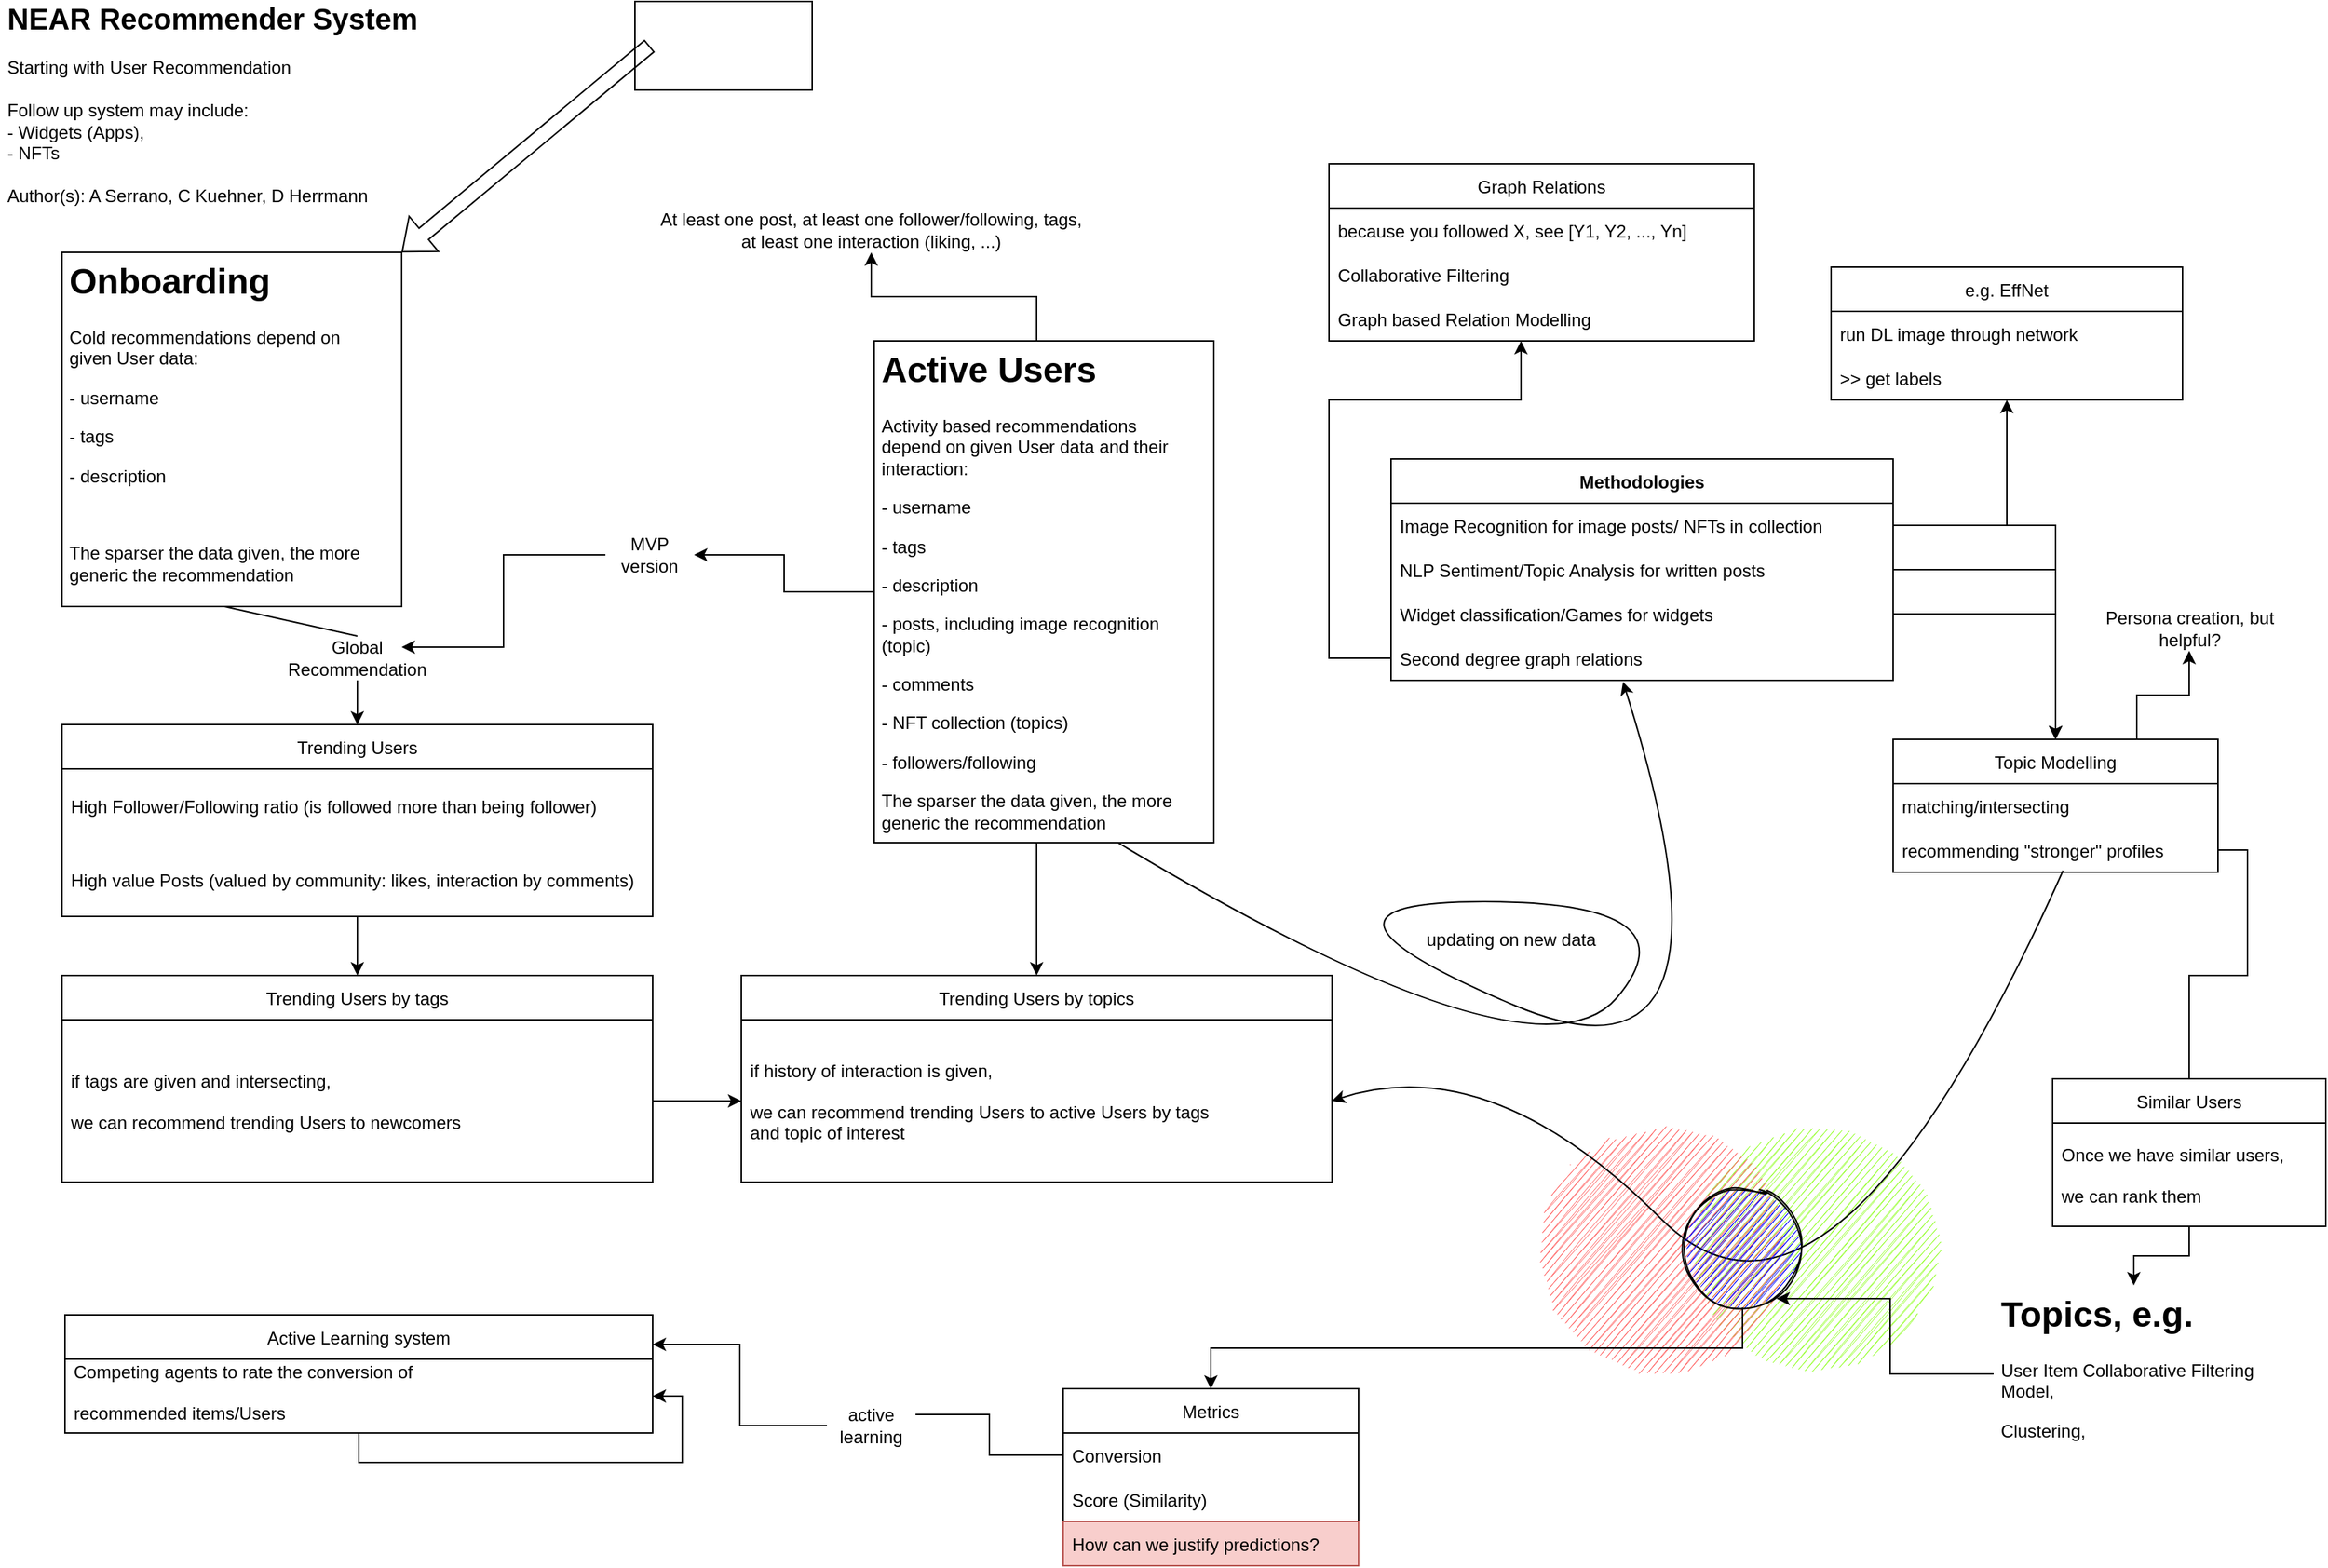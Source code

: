 <mxfile version="18.1.1" type="github" pages="3">
  <diagram id="LrehfFlCL_miOeviWvcQ" name="Daniel">
    <mxGraphModel dx="1426" dy="820" grid="1" gridSize="10" guides="1" tooltips="1" connect="1" arrows="1" fold="1" page="1" pageScale="1" pageWidth="1654" pageHeight="1169" math="0" shadow="0">
      <root>
        <mxCell id="0" />
        <mxCell id="1" parent="0" />
        <mxCell id="8npsYQ0yiA1K3__P_6DT-1" style="edgeStyle=orthogonalEdgeStyle;rounded=0;orthogonalLoop=1;jettySize=auto;html=1;fontSize=12;" edge="1" parent="1" source="8npsYQ0yiA1K3__P_6DT-2" target="8npsYQ0yiA1K3__P_6DT-7">
          <mxGeometry relative="1" as="geometry">
            <mxPoint x="302" y="690" as="targetPoint" />
          </mxGeometry>
        </mxCell>
        <mxCell id="8npsYQ0yiA1K3__P_6DT-2" value="Trending Users" style="swimlane;fontStyle=0;childLayout=stackLayout;horizontal=1;startSize=30;horizontalStack=0;resizeParent=1;resizeParentMax=0;resizeLast=0;collapsible=1;marginBottom=0;fontSize=12;" vertex="1" parent="1">
          <mxGeometry x="102" y="520" width="400" height="130" as="geometry" />
        </mxCell>
        <mxCell id="8npsYQ0yiA1K3__P_6DT-3" value="High Follower/Following ratio (is followed more than being follower)" style="text;strokeColor=none;fillColor=none;align=left;verticalAlign=middle;spacingLeft=4;spacingRight=4;overflow=hidden;points=[[0,0.5],[1,0.5]];portConstraint=eastwest;rotatable=0;fontSize=12;" vertex="1" parent="8npsYQ0yiA1K3__P_6DT-2">
          <mxGeometry y="30" width="400" height="50" as="geometry" />
        </mxCell>
        <mxCell id="8npsYQ0yiA1K3__P_6DT-4" value="High value Posts (valued by community: likes, interaction by comments)" style="text;strokeColor=none;fillColor=none;align=left;verticalAlign=middle;spacingLeft=4;spacingRight=4;overflow=hidden;points=[[0,0.5],[1,0.5]];portConstraint=eastwest;rotatable=0;fontSize=12;" vertex="1" parent="8npsYQ0yiA1K3__P_6DT-2">
          <mxGeometry y="80" width="400" height="50" as="geometry" />
        </mxCell>
        <mxCell id="8npsYQ0yiA1K3__P_6DT-5" value="&lt;div&gt;&lt;b&gt;&lt;font style=&quot;font-size: 20px;&quot;&gt;NEAR Recommender System&lt;br&gt;&lt;/font&gt;&lt;/b&gt;&lt;/div&gt;&lt;div&gt;&lt;br&gt;&lt;/div&gt;&lt;div&gt;Starting with User Recommendation&lt;/div&gt;&lt;div&gt;&lt;br&gt;&lt;/div&gt;&lt;div&gt;Follow up system may include:&lt;/div&gt;&lt;div&gt;- Widgets (Apps),&lt;/div&gt;&lt;div&gt;- NFTs&lt;/div&gt;&lt;div&gt;&lt;br&gt;&lt;/div&gt;&lt;div&gt;Author(s): A Serrano, C Kuehner, D Herrmann&lt;br&gt;&lt;/div&gt;" style="text;html=1;strokeColor=none;fillColor=none;spacing=5;spacingTop=-20;whiteSpace=wrap;overflow=hidden;rounded=0;fontSize=12;" vertex="1" parent="1">
          <mxGeometry x="60" y="40" width="300" height="140" as="geometry" />
        </mxCell>
        <mxCell id="8npsYQ0yiA1K3__P_6DT-6" value="" style="endArrow=classic;html=1;rounded=0;fontSize=12;entryX=0.5;entryY=0;entryDx=0;entryDy=0;exitX=0.5;exitY=1;exitDx=0;exitDy=0;startArrow=none;" edge="1" parent="1" source="8npsYQ0yiA1K3__P_6DT-53" target="8npsYQ0yiA1K3__P_6DT-2">
          <mxGeometry width="50" height="50" relative="1" as="geometry">
            <mxPoint x="402" y="420" as="sourcePoint" />
            <mxPoint x="452" y="370" as="targetPoint" />
          </mxGeometry>
        </mxCell>
        <mxCell id="8npsYQ0yiA1K3__P_6DT-7" value="Trending Users by tags" style="swimlane;fontStyle=0;childLayout=stackLayout;horizontal=1;startSize=30;horizontalStack=0;resizeParent=1;resizeParentMax=0;resizeLast=0;collapsible=1;marginBottom=0;fontSize=12;" vertex="1" parent="1">
          <mxGeometry x="102" y="690" width="400" height="140" as="geometry" />
        </mxCell>
        <mxCell id="8npsYQ0yiA1K3__P_6DT-8" value="if tags are given and intersecting, &#xa;&#xa;we can recommend trending Users to newcomers" style="text;strokeColor=none;fillColor=none;align=left;verticalAlign=middle;spacingLeft=4;spacingRight=4;overflow=hidden;points=[[0,0.5],[1,0.5]];portConstraint=eastwest;rotatable=0;fontSize=12;" vertex="1" parent="8npsYQ0yiA1K3__P_6DT-7">
          <mxGeometry y="30" width="400" height="110" as="geometry" />
        </mxCell>
        <mxCell id="8npsYQ0yiA1K3__P_6DT-9" value="Trending Users by topics" style="swimlane;fontStyle=0;childLayout=stackLayout;horizontal=1;startSize=30;horizontalStack=0;resizeParent=1;resizeParentMax=0;resizeLast=0;collapsible=1;marginBottom=0;fontSize=12;" vertex="1" parent="1">
          <mxGeometry x="562" y="690" width="400" height="140" as="geometry" />
        </mxCell>
        <mxCell id="8npsYQ0yiA1K3__P_6DT-10" value="if history of interaction is given, &#xa;&#xa;we can recommend trending Users to active Users by tags&#xa;and topic of interest" style="text;strokeColor=none;fillColor=none;align=left;verticalAlign=middle;spacingLeft=4;spacingRight=4;overflow=hidden;points=[[0,0.5],[1,0.5]];portConstraint=eastwest;rotatable=0;fontSize=12;" vertex="1" parent="8npsYQ0yiA1K3__P_6DT-9">
          <mxGeometry y="30" width="400" height="110" as="geometry" />
        </mxCell>
        <mxCell id="8npsYQ0yiA1K3__P_6DT-11" style="edgeStyle=orthogonalEdgeStyle;rounded=0;orthogonalLoop=1;jettySize=auto;html=1;fontSize=12;" edge="1" parent="1" source="8npsYQ0yiA1K3__P_6DT-8" target="8npsYQ0yiA1K3__P_6DT-10">
          <mxGeometry relative="1" as="geometry" />
        </mxCell>
        <mxCell id="8npsYQ0yiA1K3__P_6DT-12" style="edgeStyle=orthogonalEdgeStyle;rounded=0;orthogonalLoop=1;jettySize=auto;html=1;fontSize=12;" edge="1" parent="1" source="8npsYQ0yiA1K3__P_6DT-47" target="8npsYQ0yiA1K3__P_6DT-9">
          <mxGeometry relative="1" as="geometry" />
        </mxCell>
        <mxCell id="8npsYQ0yiA1K3__P_6DT-13" value="Metrics" style="swimlane;fontStyle=0;childLayout=stackLayout;horizontal=1;startSize=30;horizontalStack=0;resizeParent=1;resizeParentMax=0;resizeLast=0;collapsible=1;marginBottom=0;fontSize=12;" vertex="1" parent="1">
          <mxGeometry x="780" y="970" width="200" height="120" as="geometry" />
        </mxCell>
        <mxCell id="8npsYQ0yiA1K3__P_6DT-14" value="Conversion" style="text;strokeColor=none;fillColor=none;align=left;verticalAlign=middle;spacingLeft=4;spacingRight=4;overflow=hidden;points=[[0,0.5],[1,0.5]];portConstraint=eastwest;rotatable=0;fontSize=12;" vertex="1" parent="8npsYQ0yiA1K3__P_6DT-13">
          <mxGeometry y="30" width="200" height="30" as="geometry" />
        </mxCell>
        <mxCell id="8npsYQ0yiA1K3__P_6DT-15" value="Score (Similarity)" style="text;strokeColor=none;fillColor=none;align=left;verticalAlign=middle;spacingLeft=4;spacingRight=4;overflow=hidden;points=[[0,0.5],[1,0.5]];portConstraint=eastwest;rotatable=0;fontSize=12;" vertex="1" parent="8npsYQ0yiA1K3__P_6DT-13">
          <mxGeometry y="60" width="200" height="30" as="geometry" />
        </mxCell>
        <mxCell id="8npsYQ0yiA1K3__P_6DT-16" value="How can we justify predictions?" style="text;strokeColor=#b85450;fillColor=#f8cecc;align=left;verticalAlign=middle;spacingLeft=4;spacingRight=4;overflow=hidden;points=[[0,0.5],[1,0.5]];portConstraint=eastwest;rotatable=0;fontSize=12;" vertex="1" parent="8npsYQ0yiA1K3__P_6DT-13">
          <mxGeometry y="90" width="200" height="30" as="geometry" />
        </mxCell>
        <mxCell id="8npsYQ0yiA1K3__P_6DT-17" value="Active Learning system" style="swimlane;fontStyle=0;childLayout=stackLayout;horizontal=1;startSize=30;horizontalStack=0;resizeParent=1;resizeParentMax=0;resizeLast=0;collapsible=1;marginBottom=0;fontSize=12;shadow=0;sketch=0;swimlaneLine=1;glass=0;" vertex="1" parent="1">
          <mxGeometry x="104" y="920" width="398" height="80" as="geometry" />
        </mxCell>
        <mxCell id="8npsYQ0yiA1K3__P_6DT-18" value="Competing agents to rate the conversion of &#xa;&#xa;recommended items/Users&#xa;" style="text;strokeColor=none;fillColor=none;align=left;verticalAlign=middle;spacingLeft=4;spacingRight=4;overflow=hidden;points=[[0,0.5],[1,0.5]];portConstraint=eastwest;rotatable=0;fontSize=12;" vertex="1" parent="8npsYQ0yiA1K3__P_6DT-17">
          <mxGeometry y="30" width="398" height="50" as="geometry" />
        </mxCell>
        <mxCell id="8npsYQ0yiA1K3__P_6DT-19" style="edgeStyle=orthogonalEdgeStyle;rounded=0;orthogonalLoop=1;jettySize=auto;html=1;fontSize=12;" edge="1" parent="8npsYQ0yiA1K3__P_6DT-17" source="8npsYQ0yiA1K3__P_6DT-17" target="8npsYQ0yiA1K3__P_6DT-18">
          <mxGeometry relative="1" as="geometry" />
        </mxCell>
        <mxCell id="8npsYQ0yiA1K3__P_6DT-20" value="Methodologies" style="swimlane;fontStyle=1;childLayout=stackLayout;horizontal=1;startSize=30;horizontalStack=0;resizeParent=1;resizeParentMax=0;resizeLast=0;collapsible=1;marginBottom=0;fontSize=12;" vertex="1" parent="1">
          <mxGeometry x="1002" y="340" width="340" height="150" as="geometry" />
        </mxCell>
        <mxCell id="8npsYQ0yiA1K3__P_6DT-21" value="Image Recognition for image posts/ NFTs in collection" style="text;strokeColor=none;fillColor=none;align=left;verticalAlign=middle;spacingLeft=4;spacingRight=4;overflow=hidden;points=[[0,0.5],[1,0.5]];portConstraint=eastwest;rotatable=0;fontSize=12;" vertex="1" parent="8npsYQ0yiA1K3__P_6DT-20">
          <mxGeometry y="30" width="340" height="30" as="geometry" />
        </mxCell>
        <mxCell id="8npsYQ0yiA1K3__P_6DT-22" value="NLP Sentiment/Topic Analysis for written posts" style="text;strokeColor=none;fillColor=none;align=left;verticalAlign=middle;spacingLeft=4;spacingRight=4;overflow=hidden;points=[[0,0.5],[1,0.5]];portConstraint=eastwest;rotatable=0;fontSize=12;" vertex="1" parent="8npsYQ0yiA1K3__P_6DT-20">
          <mxGeometry y="60" width="340" height="30" as="geometry" />
        </mxCell>
        <mxCell id="8npsYQ0yiA1K3__P_6DT-23" value="Widget classification/Games for widgets" style="text;strokeColor=none;fillColor=none;align=left;verticalAlign=middle;spacingLeft=4;spacingRight=4;overflow=hidden;points=[[0,0.5],[1,0.5]];portConstraint=eastwest;rotatable=0;fontSize=12;" vertex="1" parent="8npsYQ0yiA1K3__P_6DT-20">
          <mxGeometry y="90" width="340" height="30" as="geometry" />
        </mxCell>
        <mxCell id="8npsYQ0yiA1K3__P_6DT-24" value="Second degree graph relations" style="text;strokeColor=none;fillColor=none;align=left;verticalAlign=middle;spacingLeft=4;spacingRight=4;overflow=hidden;points=[[0,0.5],[1,0.5]];portConstraint=eastwest;rotatable=0;fontSize=12;" vertex="1" parent="8npsYQ0yiA1K3__P_6DT-20">
          <mxGeometry y="120" width="340" height="30" as="geometry" />
        </mxCell>
        <mxCell id="8npsYQ0yiA1K3__P_6DT-25" style="edgeStyle=orthogonalEdgeStyle;rounded=0;orthogonalLoop=1;jettySize=auto;html=1;exitX=0.75;exitY=0;exitDx=0;exitDy=0;fontSize=12;" edge="1" parent="1" source="8npsYQ0yiA1K3__P_6DT-26" target="8npsYQ0yiA1K3__P_6DT-69">
          <mxGeometry relative="1" as="geometry">
            <mxPoint x="1600" y="470" as="targetPoint" />
          </mxGeometry>
        </mxCell>
        <mxCell id="8npsYQ0yiA1K3__P_6DT-26" value="Topic Modelling" style="swimlane;fontStyle=0;childLayout=stackLayout;horizontal=1;startSize=30;horizontalStack=0;resizeParent=1;resizeParentMax=0;resizeLast=0;collapsible=1;marginBottom=0;fontSize=12;" vertex="1" parent="1">
          <mxGeometry x="1342" y="530" width="220" height="90" as="geometry" />
        </mxCell>
        <mxCell id="8npsYQ0yiA1K3__P_6DT-27" value="matching/intersecting" style="text;strokeColor=none;fillColor=none;align=left;verticalAlign=middle;spacingLeft=4;spacingRight=4;overflow=hidden;points=[[0,0.5],[1,0.5]];portConstraint=eastwest;rotatable=0;fontSize=12;" vertex="1" parent="8npsYQ0yiA1K3__P_6DT-26">
          <mxGeometry y="30" width="220" height="30" as="geometry" />
        </mxCell>
        <mxCell id="8npsYQ0yiA1K3__P_6DT-28" value="recommending &quot;stronger&quot; profiles" style="text;strokeColor=none;fillColor=none;align=left;verticalAlign=middle;spacingLeft=4;spacingRight=4;overflow=hidden;points=[[0,0.5],[1,0.5]];portConstraint=eastwest;rotatable=0;fontSize=12;" vertex="1" parent="8npsYQ0yiA1K3__P_6DT-26">
          <mxGeometry y="60" width="220" height="30" as="geometry" />
        </mxCell>
        <mxCell id="8npsYQ0yiA1K3__P_6DT-29" style="edgeStyle=orthogonalEdgeStyle;rounded=0;orthogonalLoop=1;jettySize=auto;html=1;fontSize=12;" edge="1" parent="1" source="8npsYQ0yiA1K3__P_6DT-21" target="8npsYQ0yiA1K3__P_6DT-26">
          <mxGeometry relative="1" as="geometry" />
        </mxCell>
        <mxCell id="8npsYQ0yiA1K3__P_6DT-30" style="edgeStyle=orthogonalEdgeStyle;rounded=0;orthogonalLoop=1;jettySize=auto;html=1;entryX=0.5;entryY=0;entryDx=0;entryDy=0;fontSize=12;" edge="1" parent="1" source="8npsYQ0yiA1K3__P_6DT-22" target="8npsYQ0yiA1K3__P_6DT-26">
          <mxGeometry relative="1" as="geometry" />
        </mxCell>
        <mxCell id="8npsYQ0yiA1K3__P_6DT-31" style="edgeStyle=orthogonalEdgeStyle;rounded=0;orthogonalLoop=1;jettySize=auto;html=1;entryX=0.5;entryY=0;entryDx=0;entryDy=0;fontSize=12;" edge="1" parent="1" source="8npsYQ0yiA1K3__P_6DT-23" target="8npsYQ0yiA1K3__P_6DT-26">
          <mxGeometry relative="1" as="geometry" />
        </mxCell>
        <mxCell id="8npsYQ0yiA1K3__P_6DT-32" value="" style="ellipse;whiteSpace=wrap;html=1;aspect=fixed;fontSize=12;fillColor=#99FF33;strokeColor=none;sketch=1;" vertex="1" parent="1">
          <mxGeometry x="1204.617" y="790" width="170" height="170" as="geometry" />
        </mxCell>
        <mxCell id="8npsYQ0yiA1K3__P_6DT-33" value="" style="ellipse;whiteSpace=wrap;html=1;aspect=fixed;fontSize=12;fillColor=#FF6666;strokeColor=none;sketch=1;" vertex="1" parent="1">
          <mxGeometry x="1100" y="790" width="170" height="170" as="geometry" />
        </mxCell>
        <mxCell id="8npsYQ0yiA1K3__P_6DT-34" value="updating on new data" style="text;strokeColor=none;fillColor=none;align=left;verticalAlign=middle;spacingLeft=4;spacingRight=4;overflow=hidden;points=[[0,0.5],[1,0.5]];portConstraint=eastwest;rotatable=0;fontSize=12;" vertex="1" parent="1">
          <mxGeometry x="1020" y="650" width="220" height="30" as="geometry" />
        </mxCell>
        <mxCell id="8npsYQ0yiA1K3__P_6DT-35" value="" style="curved=1;endArrow=classic;html=1;rounded=0;fontSize=12;exitX=0.75;exitY=1;exitDx=0;exitDy=0;entryX=0.462;entryY=1.033;entryDx=0;entryDy=0;entryPerimeter=0;" edge="1" parent="1" source="8npsYQ0yiA1K3__P_6DT-47" target="8npsYQ0yiA1K3__P_6DT-24">
          <mxGeometry width="50" height="50" relative="1" as="geometry">
            <mxPoint x="1070" y="790" as="sourcePoint" />
            <mxPoint x="1165.88" y="522.01" as="targetPoint" />
            <Array as="points">
              <mxPoint x="1100" y="770" />
              <mxPoint x="1210" y="640" />
              <mxPoint x="920" y="640" />
              <mxPoint x="1250" y="780" />
            </Array>
          </mxGeometry>
        </mxCell>
        <mxCell id="8npsYQ0yiA1K3__P_6DT-36" value="" style="curved=1;endArrow=classic;html=1;rounded=0;fontSize=12;exitX=0.523;exitY=0.967;exitDx=0;exitDy=0;exitPerimeter=0;entryX=1;entryY=0.5;entryDx=0;entryDy=0;" edge="1" parent="1" source="8npsYQ0yiA1K3__P_6DT-28" target="8npsYQ0yiA1K3__P_6DT-10">
          <mxGeometry width="50" height="50" relative="1" as="geometry">
            <mxPoint x="1070" y="790" as="sourcePoint" />
            <mxPoint x="1120" y="740" as="targetPoint" />
            <Array as="points">
              <mxPoint x="1300" y="970" />
              <mxPoint x="1070" y="740" />
            </Array>
          </mxGeometry>
        </mxCell>
        <mxCell id="8npsYQ0yiA1K3__P_6DT-37" style="edgeStyle=orthogonalEdgeStyle;rounded=0;orthogonalLoop=1;jettySize=auto;html=1;exitX=0.5;exitY=1;exitDx=0;exitDy=0;fontSize=12;" edge="1" parent="1" source="8npsYQ0yiA1K3__P_6DT-38" target="8npsYQ0yiA1K3__P_6DT-13">
          <mxGeometry relative="1" as="geometry" />
        </mxCell>
        <mxCell id="8npsYQ0yiA1K3__P_6DT-38" value="" style="ellipse;whiteSpace=wrap;html=1;aspect=fixed;sketch=1;fontSize=12;fillColor=#0000FF;" vertex="1" parent="1">
          <mxGeometry x="1200" y="835" width="80" height="80" as="geometry" />
        </mxCell>
        <mxCell id="8npsYQ0yiA1K3__P_6DT-39" style="edgeStyle=orthogonalEdgeStyle;rounded=0;orthogonalLoop=1;jettySize=auto;html=1;exitX=0;exitY=0.5;exitDx=0;exitDy=0;entryX=1;entryY=0.25;entryDx=0;entryDy=0;fontSize=12;startArrow=none;" edge="1" parent="1" source="8npsYQ0yiA1K3__P_6DT-51" target="8npsYQ0yiA1K3__P_6DT-17">
          <mxGeometry relative="1" as="geometry" />
        </mxCell>
        <mxCell id="8npsYQ0yiA1K3__P_6DT-40" style="edgeStyle=orthogonalEdgeStyle;rounded=0;orthogonalLoop=1;jettySize=auto;html=1;fontSize=12;" edge="1" parent="1" source="8npsYQ0yiA1K3__P_6DT-24" target="8npsYQ0yiA1K3__P_6DT-41">
          <mxGeometry relative="1" as="geometry">
            <mxPoint x="980" y="150" as="targetPoint" />
            <Array as="points">
              <mxPoint x="960" y="475" />
              <mxPoint x="960" y="300" />
              <mxPoint x="1090" y="300" />
            </Array>
          </mxGeometry>
        </mxCell>
        <mxCell id="8npsYQ0yiA1K3__P_6DT-41" value="Graph Relations" style="swimlane;fontStyle=0;childLayout=stackLayout;horizontal=1;startSize=30;horizontalStack=0;resizeParent=1;resizeParentMax=0;resizeLast=0;collapsible=1;marginBottom=0;shadow=0;glass=0;sketch=0;fontSize=12;fillColor=none;" vertex="1" parent="1">
          <mxGeometry x="960" y="140" width="288" height="120" as="geometry" />
        </mxCell>
        <mxCell id="8npsYQ0yiA1K3__P_6DT-42" value="because you followed X, see [Y1, Y2, ..., Yn]" style="text;strokeColor=none;fillColor=none;align=left;verticalAlign=middle;spacingLeft=4;spacingRight=4;overflow=hidden;points=[[0,0.5],[1,0.5]];portConstraint=eastwest;rotatable=0;shadow=0;glass=0;sketch=0;fontSize=12;" vertex="1" parent="8npsYQ0yiA1K3__P_6DT-41">
          <mxGeometry y="30" width="288" height="30" as="geometry" />
        </mxCell>
        <mxCell id="8npsYQ0yiA1K3__P_6DT-43" value="Collaborative Filtering" style="text;strokeColor=none;fillColor=none;align=left;verticalAlign=middle;spacingLeft=4;spacingRight=4;overflow=hidden;points=[[0,0.5],[1,0.5]];portConstraint=eastwest;rotatable=0;shadow=0;glass=0;sketch=0;fontSize=12;" vertex="1" parent="8npsYQ0yiA1K3__P_6DT-41">
          <mxGeometry y="60" width="288" height="30" as="geometry" />
        </mxCell>
        <mxCell id="8npsYQ0yiA1K3__P_6DT-44" value="Graph based Relation Modelling" style="text;strokeColor=none;fillColor=none;align=left;verticalAlign=middle;spacingLeft=4;spacingRight=4;overflow=hidden;points=[[0,0.5],[1,0.5]];portConstraint=eastwest;rotatable=0;shadow=0;glass=0;sketch=0;fontSize=12;" vertex="1" parent="8npsYQ0yiA1K3__P_6DT-41">
          <mxGeometry y="90" width="288" height="30" as="geometry" />
        </mxCell>
        <mxCell id="8npsYQ0yiA1K3__P_6DT-45" value="" style="group" vertex="1" connectable="0" parent="1">
          <mxGeometry x="652" y="260" width="230" height="340" as="geometry" />
        </mxCell>
        <mxCell id="8npsYQ0yiA1K3__P_6DT-46" value="" style="rounded=0;whiteSpace=wrap;html=1;fontSize=12;" vertex="1" parent="8npsYQ0yiA1K3__P_6DT-45">
          <mxGeometry width="230" height="340" as="geometry" />
        </mxCell>
        <mxCell id="8npsYQ0yiA1K3__P_6DT-47" value="&lt;h1&gt;Active Users&lt;br&gt;&lt;/h1&gt;&lt;p&gt;Activity based recommendations depend on given User data and their interaction:&lt;/p&gt;&lt;p&gt;- username &lt;br&gt;&lt;/p&gt;&lt;p&gt;- tags&lt;/p&gt;&lt;p&gt;- description&lt;/p&gt;&lt;p&gt;- posts, including image recognition (topic)&lt;br&gt;&lt;/p&gt;&lt;p&gt;- comments&lt;/p&gt;&lt;p&gt;- NFT collection (topics)&lt;/p&gt;&lt;p&gt;- followers/following&lt;br&gt;&lt;/p&gt;The sparser the data given, the more generic the recommendation" style="text;html=1;strokeColor=none;fillColor=none;spacing=5;spacingTop=-20;whiteSpace=wrap;overflow=hidden;rounded=0;fontSize=12;" vertex="1" parent="8npsYQ0yiA1K3__P_6DT-45">
          <mxGeometry width="220" height="340" as="geometry" />
        </mxCell>
        <mxCell id="8npsYQ0yiA1K3__P_6DT-48" value="" style="group" vertex="1" connectable="0" parent="1">
          <mxGeometry x="102" y="200" width="230" height="240" as="geometry" />
        </mxCell>
        <mxCell id="8npsYQ0yiA1K3__P_6DT-49" value="" style="rounded=0;whiteSpace=wrap;html=1;fontSize=12;" vertex="1" parent="8npsYQ0yiA1K3__P_6DT-48">
          <mxGeometry width="230" height="240" as="geometry" />
        </mxCell>
        <mxCell id="8npsYQ0yiA1K3__P_6DT-50" value="&lt;h1&gt;Onboarding&lt;/h1&gt;&lt;p&gt;Cold recommendations depend on given User data:&lt;/p&gt;&lt;p&gt;- username &lt;br&gt;&lt;/p&gt;&lt;p&gt;- tags&lt;/p&gt;&lt;p&gt;- description&lt;/p&gt;&lt;p&gt;&lt;br&gt;&lt;/p&gt;The sparser the data given, the more generic the recommendation" style="text;html=1;strokeColor=none;fillColor=none;spacing=5;spacingTop=-20;whiteSpace=wrap;overflow=hidden;rounded=0;fontSize=12;" vertex="1" parent="8npsYQ0yiA1K3__P_6DT-48">
          <mxGeometry width="220" height="240" as="geometry" />
        </mxCell>
        <mxCell id="8npsYQ0yiA1K3__P_6DT-51" value="active learning" style="text;html=1;strokeColor=none;fillColor=none;align=center;verticalAlign=middle;whiteSpace=wrap;rounded=0;shadow=0;glass=0;sketch=0;fontSize=12;" vertex="1" parent="1">
          <mxGeometry x="620" y="980" width="60" height="30" as="geometry" />
        </mxCell>
        <mxCell id="8npsYQ0yiA1K3__P_6DT-52" value="" style="edgeStyle=orthogonalEdgeStyle;rounded=0;orthogonalLoop=1;jettySize=auto;html=1;exitX=0;exitY=0.5;exitDx=0;exitDy=0;entryX=1;entryY=0.25;entryDx=0;entryDy=0;fontSize=12;endArrow=none;" edge="1" parent="1" source="8npsYQ0yiA1K3__P_6DT-14" target="8npsYQ0yiA1K3__P_6DT-51">
          <mxGeometry relative="1" as="geometry">
            <mxPoint x="780" y="1015" as="sourcePoint" />
            <mxPoint x="502" y="940" as="targetPoint" />
          </mxGeometry>
        </mxCell>
        <mxCell id="8npsYQ0yiA1K3__P_6DT-53" value="Global Recommendation" style="text;html=1;strokeColor=none;fillColor=none;align=center;verticalAlign=middle;whiteSpace=wrap;rounded=0;shadow=0;glass=0;sketch=0;fontSize=12;" vertex="1" parent="1">
          <mxGeometry x="272" y="460" width="60" height="30" as="geometry" />
        </mxCell>
        <mxCell id="8npsYQ0yiA1K3__P_6DT-54" value="" style="endArrow=none;html=1;rounded=0;fontSize=12;entryX=0.5;entryY=0;entryDx=0;entryDy=0;exitX=0.5;exitY=1;exitDx=0;exitDy=0;" edge="1" parent="1" source="8npsYQ0yiA1K3__P_6DT-50" target="8npsYQ0yiA1K3__P_6DT-53">
          <mxGeometry width="50" height="50" relative="1" as="geometry">
            <mxPoint x="212" y="440" as="sourcePoint" />
            <mxPoint x="302" y="520" as="targetPoint" />
          </mxGeometry>
        </mxCell>
        <mxCell id="8npsYQ0yiA1K3__P_6DT-55" style="edgeStyle=orthogonalEdgeStyle;rounded=0;orthogonalLoop=1;jettySize=auto;html=1;fontSize=12;" edge="1" parent="1" source="8npsYQ0yiA1K3__P_6DT-21" target="8npsYQ0yiA1K3__P_6DT-56">
          <mxGeometry relative="1" as="geometry">
            <mxPoint x="1390" y="290" as="targetPoint" />
          </mxGeometry>
        </mxCell>
        <mxCell id="8npsYQ0yiA1K3__P_6DT-56" value="e.g. EffNet" style="swimlane;fontStyle=0;childLayout=stackLayout;horizontal=1;startSize=30;horizontalStack=0;resizeParent=1;resizeParentMax=0;resizeLast=0;collapsible=1;marginBottom=0;shadow=0;glass=0;sketch=0;fontSize=12;fillColor=none;" vertex="1" parent="1">
          <mxGeometry x="1300" y="210" width="238" height="90" as="geometry" />
        </mxCell>
        <mxCell id="8npsYQ0yiA1K3__P_6DT-57" value="run DL image through network" style="text;strokeColor=none;fillColor=none;align=left;verticalAlign=middle;spacingLeft=4;spacingRight=4;overflow=hidden;points=[[0,0.5],[1,0.5]];portConstraint=eastwest;rotatable=0;shadow=0;glass=0;sketch=0;fontSize=12;" vertex="1" parent="8npsYQ0yiA1K3__P_6DT-56">
          <mxGeometry y="30" width="238" height="30" as="geometry" />
        </mxCell>
        <mxCell id="8npsYQ0yiA1K3__P_6DT-58" value="&gt;&gt; get labels" style="text;strokeColor=none;fillColor=none;align=left;verticalAlign=middle;spacingLeft=4;spacingRight=4;overflow=hidden;points=[[0,0.5],[1,0.5]];portConstraint=eastwest;rotatable=0;shadow=0;glass=0;sketch=0;fontSize=12;" vertex="1" parent="8npsYQ0yiA1K3__P_6DT-56">
          <mxGeometry y="60" width="238" height="30" as="geometry" />
        </mxCell>
        <mxCell id="8npsYQ0yiA1K3__P_6DT-59" style="edgeStyle=orthogonalEdgeStyle;rounded=0;orthogonalLoop=1;jettySize=auto;html=1;fontSize=12;entryX=0.959;entryY=0.7;entryDx=0;entryDy=0;entryPerimeter=0;" edge="1" parent="1" source="8npsYQ0yiA1K3__P_6DT-60" target="8npsYQ0yiA1K3__P_6DT-33">
          <mxGeometry relative="1" as="geometry">
            <mxPoint x="1330" y="980" as="targetPoint" />
          </mxGeometry>
        </mxCell>
        <mxCell id="8npsYQ0yiA1K3__P_6DT-60" value="&lt;h1&gt;Topics, e.g.&lt;br&gt;&lt;/h1&gt;&lt;p&gt;User Item Collaborative Filtering Model, &lt;br&gt;&lt;/p&gt;&lt;p&gt;Clustering,&lt;br&gt;&lt;/p&gt;" style="text;html=1;strokeColor=none;fillColor=none;spacing=5;spacingTop=-20;whiteSpace=wrap;overflow=hidden;rounded=0;shadow=0;glass=0;sketch=0;fontSize=12;" vertex="1" parent="1">
          <mxGeometry x="1410" y="900" width="190" height="120" as="geometry" />
        </mxCell>
        <mxCell id="8npsYQ0yiA1K3__P_6DT-61" style="edgeStyle=orthogonalEdgeStyle;rounded=0;orthogonalLoop=1;jettySize=auto;html=1;entryX=0.5;entryY=0;entryDx=0;entryDy=0;fontSize=12;" edge="1" parent="1" source="8npsYQ0yiA1K3__P_6DT-62" target="8npsYQ0yiA1K3__P_6DT-60">
          <mxGeometry relative="1" as="geometry" />
        </mxCell>
        <mxCell id="8npsYQ0yiA1K3__P_6DT-62" value="Similar Users" style="swimlane;fontStyle=0;childLayout=stackLayout;horizontal=1;startSize=30;horizontalStack=0;resizeParent=1;resizeParentMax=0;resizeLast=0;collapsible=1;marginBottom=0;shadow=0;glass=0;sketch=0;fontSize=12;fillColor=none;" vertex="1" parent="1">
          <mxGeometry x="1450" y="760" width="185" height="100" as="geometry" />
        </mxCell>
        <mxCell id="8npsYQ0yiA1K3__P_6DT-63" value="Once we have similar users, &#xa;&#xa;we can rank them" style="text;strokeColor=none;fillColor=none;align=left;verticalAlign=middle;spacingLeft=4;spacingRight=4;overflow=hidden;points=[[0,0.5],[1,0.5]];portConstraint=eastwest;rotatable=0;shadow=0;glass=0;sketch=0;fontSize=12;" vertex="1" parent="8npsYQ0yiA1K3__P_6DT-62">
          <mxGeometry y="30" width="185" height="70" as="geometry" />
        </mxCell>
        <mxCell id="8npsYQ0yiA1K3__P_6DT-64" value="" style="edgeStyle=orthogonalEdgeStyle;rounded=0;orthogonalLoop=1;jettySize=auto;html=1;fontSize=12;endArrow=none;" edge="1" parent="1" source="8npsYQ0yiA1K3__P_6DT-28" target="8npsYQ0yiA1K3__P_6DT-62">
          <mxGeometry relative="1" as="geometry">
            <mxPoint x="1562" y="655" as="sourcePoint" />
            <mxPoint x="1505" y="900" as="targetPoint" />
          </mxGeometry>
        </mxCell>
        <mxCell id="8npsYQ0yiA1K3__P_6DT-65" style="edgeStyle=orthogonalEdgeStyle;rounded=0;orthogonalLoop=1;jettySize=auto;html=1;entryX=1;entryY=0.25;entryDx=0;entryDy=0;fontSize=12;startArrow=none;" edge="1" parent="1" source="8npsYQ0yiA1K3__P_6DT-66" target="8npsYQ0yiA1K3__P_6DT-53">
          <mxGeometry relative="1" as="geometry" />
        </mxCell>
        <mxCell id="8npsYQ0yiA1K3__P_6DT-66" value="MVP version" style="text;html=1;strokeColor=none;fillColor=none;align=center;verticalAlign=middle;whiteSpace=wrap;rounded=0;shadow=0;glass=0;sketch=0;fontSize=12;" vertex="1" parent="1">
          <mxGeometry x="470" y="390" width="60" height="30" as="geometry" />
        </mxCell>
        <mxCell id="8npsYQ0yiA1K3__P_6DT-67" style="edgeStyle=orthogonalEdgeStyle;rounded=0;orthogonalLoop=1;jettySize=auto;html=1;fontSize=12;entryX=0.5;entryY=1;entryDx=0;entryDy=0;" edge="1" parent="1" source="8npsYQ0yiA1K3__P_6DT-47" target="8npsYQ0yiA1K3__P_6DT-68">
          <mxGeometry relative="1" as="geometry">
            <mxPoint x="762" y="170" as="targetPoint" />
          </mxGeometry>
        </mxCell>
        <mxCell id="8npsYQ0yiA1K3__P_6DT-68" value="&lt;div&gt;At least one post, at least one follower/following, tags,&lt;/div&gt;&lt;div&gt;at least one interaction (liking, ...)&lt;br&gt;&lt;/div&gt;" style="text;html=1;strokeColor=none;fillColor=none;align=center;verticalAlign=middle;whiteSpace=wrap;rounded=0;shadow=0;glass=0;sketch=0;fontSize=12;" vertex="1" parent="1">
          <mxGeometry x="499" y="170" width="302" height="30" as="geometry" />
        </mxCell>
        <mxCell id="8npsYQ0yiA1K3__P_6DT-69" value="Persona creation, but helpful?" style="text;html=1;strokeColor=none;fillColor=none;align=center;verticalAlign=middle;whiteSpace=wrap;rounded=0;shadow=0;glass=0;sketch=0;fontSize=12;" vertex="1" parent="1">
          <mxGeometry x="1483.5" y="440" width="118" height="30" as="geometry" />
        </mxCell>
        <mxCell id="8npsYQ0yiA1K3__P_6DT-70" style="edgeStyle=orthogonalEdgeStyle;rounded=0;orthogonalLoop=1;jettySize=auto;html=1;entryX=1;entryY=0.5;entryDx=0;entryDy=0;fontSize=12;" edge="1" parent="1" source="8npsYQ0yiA1K3__P_6DT-47" target="8npsYQ0yiA1K3__P_6DT-66">
          <mxGeometry relative="1" as="geometry" />
        </mxCell>
        <mxCell id="8npsYQ0yiA1K3__P_6DT-71" value="" style="shape=flexArrow;endArrow=classic;html=1;rounded=0;fontSize=12;entryX=1;entryY=0;entryDx=0;entryDy=0;" edge="1" parent="1" target="8npsYQ0yiA1K3__P_6DT-49">
          <mxGeometry width="50" height="50" relative="1" as="geometry">
            <mxPoint x="500" y="60" as="sourcePoint" />
            <mxPoint x="420" y="85" as="targetPoint" />
          </mxGeometry>
        </mxCell>
        <mxCell id="8npsYQ0yiA1K3__P_6DT-72" value="" style="rounded=0;whiteSpace=wrap;html=1;shadow=0;glass=0;sketch=0;fontSize=12;fillColor=none;" vertex="1" parent="1">
          <mxGeometry x="490" y="30" width="120" height="60" as="geometry" />
        </mxCell>
      </root>
    </mxGraphModel>
  </diagram>
  <diagram id="xtryJYVb3gYmYlLkNnNS" name="Christian">
    <mxGraphModel dx="1426" dy="820" grid="1" gridSize="10" guides="1" tooltips="1" connect="1" arrows="1" fold="1" page="1" pageScale="1" pageWidth="1654" pageHeight="1169" math="0" shadow="0">
      <root>
        <mxCell id="0" />
        <mxCell id="1" parent="0" />
        <mxCell id="sV0Od9kfYjNFo3drwbuv-1" style="edgeStyle=orthogonalEdgeStyle;rounded=0;orthogonalLoop=1;jettySize=auto;html=1;fontSize=12;" edge="1" parent="1" source="sV0Od9kfYjNFo3drwbuv-2" target="sV0Od9kfYjNFo3drwbuv-7">
          <mxGeometry relative="1" as="geometry">
            <mxPoint x="302" y="690" as="targetPoint" />
          </mxGeometry>
        </mxCell>
        <mxCell id="sV0Od9kfYjNFo3drwbuv-2" value="Trending Users" style="swimlane;fontStyle=0;childLayout=stackLayout;horizontal=1;startSize=30;horizontalStack=0;resizeParent=1;resizeParentMax=0;resizeLast=0;collapsible=1;marginBottom=0;fontSize=12;" vertex="1" parent="1">
          <mxGeometry x="102" y="520" width="400" height="130" as="geometry" />
        </mxCell>
        <mxCell id="sV0Od9kfYjNFo3drwbuv-3" value="High Follower/Following ratio (is followed more than being follower)" style="text;strokeColor=none;fillColor=none;align=left;verticalAlign=middle;spacingLeft=4;spacingRight=4;overflow=hidden;points=[[0,0.5],[1,0.5]];portConstraint=eastwest;rotatable=0;fontSize=12;" vertex="1" parent="sV0Od9kfYjNFo3drwbuv-2">
          <mxGeometry y="30" width="400" height="50" as="geometry" />
        </mxCell>
        <mxCell id="sV0Od9kfYjNFo3drwbuv-4" value="High value Posts (valued by community: likes, interaction by comments)" style="text;strokeColor=none;fillColor=none;align=left;verticalAlign=middle;spacingLeft=4;spacingRight=4;overflow=hidden;points=[[0,0.5],[1,0.5]];portConstraint=eastwest;rotatable=0;fontSize=12;" vertex="1" parent="sV0Od9kfYjNFo3drwbuv-2">
          <mxGeometry y="80" width="400" height="50" as="geometry" />
        </mxCell>
        <mxCell id="sV0Od9kfYjNFo3drwbuv-5" value="&lt;div&gt;&lt;b&gt;&lt;font style=&quot;font-size: 20px;&quot;&gt;NEAR Recommender System&lt;br&gt;&lt;/font&gt;&lt;/b&gt;&lt;/div&gt;&lt;div&gt;&lt;br&gt;&lt;/div&gt;&lt;div&gt;Starting with User Recommendation&lt;/div&gt;&lt;div&gt;&lt;br&gt;&lt;/div&gt;&lt;div&gt;Follow up system may include:&lt;/div&gt;&lt;div&gt;- Widgets (Apps),&lt;/div&gt;&lt;div&gt;- NFTs&lt;/div&gt;&lt;div&gt;&lt;br&gt;&lt;/div&gt;&lt;div&gt;Author(s): A Serrano, C Kuehner, D Herrmann&lt;br&gt;&lt;/div&gt;" style="text;html=1;strokeColor=none;fillColor=none;spacing=5;spacingTop=-20;whiteSpace=wrap;overflow=hidden;rounded=0;fontSize=12;" vertex="1" parent="1">
          <mxGeometry x="60" y="40" width="300" height="140" as="geometry" />
        </mxCell>
        <mxCell id="sV0Od9kfYjNFo3drwbuv-6" value="" style="endArrow=classic;html=1;rounded=0;fontSize=12;entryX=0.5;entryY=0;entryDx=0;entryDy=0;exitX=0.5;exitY=1;exitDx=0;exitDy=0;startArrow=none;" edge="1" parent="1" source="sV0Od9kfYjNFo3drwbuv-52" target="sV0Od9kfYjNFo3drwbuv-2">
          <mxGeometry width="50" height="50" relative="1" as="geometry">
            <mxPoint x="402" y="420" as="sourcePoint" />
            <mxPoint x="452" y="370" as="targetPoint" />
          </mxGeometry>
        </mxCell>
        <mxCell id="sV0Od9kfYjNFo3drwbuv-7" value="Trending Users by tags" style="swimlane;fontStyle=0;childLayout=stackLayout;horizontal=1;startSize=30;horizontalStack=0;resizeParent=1;resizeParentMax=0;resizeLast=0;collapsible=1;marginBottom=0;fontSize=12;" vertex="1" parent="1">
          <mxGeometry x="102" y="690" width="400" height="140" as="geometry" />
        </mxCell>
        <mxCell id="sV0Od9kfYjNFo3drwbuv-8" value="if tags are given and intersecting, &#xa;&#xa;we can recommend trending Users to newcomers" style="text;strokeColor=none;fillColor=none;align=left;verticalAlign=middle;spacingLeft=4;spacingRight=4;overflow=hidden;points=[[0,0.5],[1,0.5]];portConstraint=eastwest;rotatable=0;fontSize=12;" vertex="1" parent="sV0Od9kfYjNFo3drwbuv-7">
          <mxGeometry y="30" width="400" height="110" as="geometry" />
        </mxCell>
        <mxCell id="sV0Od9kfYjNFo3drwbuv-9" value="Trending Users by topics" style="swimlane;fontStyle=0;childLayout=stackLayout;horizontal=1;startSize=30;horizontalStack=0;resizeParent=1;resizeParentMax=0;resizeLast=0;collapsible=1;marginBottom=0;fontSize=12;" vertex="1" parent="1">
          <mxGeometry x="562" y="690" width="400" height="140" as="geometry" />
        </mxCell>
        <mxCell id="sV0Od9kfYjNFo3drwbuv-10" value="if history of interaction is given, &#xa;&#xa;we can recommend trending Users to active Users by tags&#xa;and topic of interest" style="text;strokeColor=none;fillColor=none;align=left;verticalAlign=middle;spacingLeft=4;spacingRight=4;overflow=hidden;points=[[0,0.5],[1,0.5]];portConstraint=eastwest;rotatable=0;fontSize=12;" vertex="1" parent="sV0Od9kfYjNFo3drwbuv-9">
          <mxGeometry y="30" width="400" height="110" as="geometry" />
        </mxCell>
        <mxCell id="sV0Od9kfYjNFo3drwbuv-11" style="edgeStyle=orthogonalEdgeStyle;rounded=0;orthogonalLoop=1;jettySize=auto;html=1;fontSize=12;" edge="1" parent="1" source="sV0Od9kfYjNFo3drwbuv-8" target="sV0Od9kfYjNFo3drwbuv-10">
          <mxGeometry relative="1" as="geometry" />
        </mxCell>
        <mxCell id="sV0Od9kfYjNFo3drwbuv-12" style="edgeStyle=orthogonalEdgeStyle;rounded=0;orthogonalLoop=1;jettySize=auto;html=1;fontSize=12;" edge="1" parent="1" source="sV0Od9kfYjNFo3drwbuv-46" target="sV0Od9kfYjNFo3drwbuv-9">
          <mxGeometry relative="1" as="geometry" />
        </mxCell>
        <mxCell id="sV0Od9kfYjNFo3drwbuv-13" value="Metrics" style="swimlane;fontStyle=0;childLayout=stackLayout;horizontal=1;startSize=30;horizontalStack=0;resizeParent=1;resizeParentMax=0;resizeLast=0;collapsible=1;marginBottom=0;fontSize=12;" vertex="1" parent="1">
          <mxGeometry x="780" y="970" width="200" height="120" as="geometry" />
        </mxCell>
        <mxCell id="sV0Od9kfYjNFo3drwbuv-14" value="Conversion" style="text;strokeColor=none;fillColor=none;align=left;verticalAlign=middle;spacingLeft=4;spacingRight=4;overflow=hidden;points=[[0,0.5],[1,0.5]];portConstraint=eastwest;rotatable=0;fontSize=12;" vertex="1" parent="sV0Od9kfYjNFo3drwbuv-13">
          <mxGeometry y="30" width="200" height="30" as="geometry" />
        </mxCell>
        <mxCell id="sV0Od9kfYjNFo3drwbuv-15" value="Score (Similarity)" style="text;strokeColor=none;fillColor=none;align=left;verticalAlign=middle;spacingLeft=4;spacingRight=4;overflow=hidden;points=[[0,0.5],[1,0.5]];portConstraint=eastwest;rotatable=0;fontSize=12;" vertex="1" parent="sV0Od9kfYjNFo3drwbuv-13">
          <mxGeometry y="60" width="200" height="30" as="geometry" />
        </mxCell>
        <mxCell id="AIE2rXqpqe3Mz_Df86MA-3" value="How can we justify predictions?" style="text;strokeColor=#b85450;fillColor=#f8cecc;align=left;verticalAlign=middle;spacingLeft=4;spacingRight=4;overflow=hidden;points=[[0,0.5],[1,0.5]];portConstraint=eastwest;rotatable=0;fontSize=12;" vertex="1" parent="sV0Od9kfYjNFo3drwbuv-13">
          <mxGeometry y="90" width="200" height="30" as="geometry" />
        </mxCell>
        <mxCell id="sV0Od9kfYjNFo3drwbuv-16" value="Active Learning system" style="swimlane;fontStyle=0;childLayout=stackLayout;horizontal=1;startSize=30;horizontalStack=0;resizeParent=1;resizeParentMax=0;resizeLast=0;collapsible=1;marginBottom=0;fontSize=12;shadow=0;sketch=0;swimlaneLine=1;glass=0;" vertex="1" parent="1">
          <mxGeometry x="104" y="920" width="398" height="80" as="geometry" />
        </mxCell>
        <mxCell id="sV0Od9kfYjNFo3drwbuv-17" value="Competing agents to rate the conversion of &#xa;&#xa;recommended items/Users&#xa;" style="text;strokeColor=none;fillColor=none;align=left;verticalAlign=middle;spacingLeft=4;spacingRight=4;overflow=hidden;points=[[0,0.5],[1,0.5]];portConstraint=eastwest;rotatable=0;fontSize=12;" vertex="1" parent="sV0Od9kfYjNFo3drwbuv-16">
          <mxGeometry y="30" width="398" height="50" as="geometry" />
        </mxCell>
        <mxCell id="sV0Od9kfYjNFo3drwbuv-18" style="edgeStyle=orthogonalEdgeStyle;rounded=0;orthogonalLoop=1;jettySize=auto;html=1;fontSize=12;" edge="1" parent="sV0Od9kfYjNFo3drwbuv-16" source="sV0Od9kfYjNFo3drwbuv-16" target="sV0Od9kfYjNFo3drwbuv-17">
          <mxGeometry relative="1" as="geometry" />
        </mxCell>
        <mxCell id="sV0Od9kfYjNFo3drwbuv-19" value="Methodologies" style="swimlane;fontStyle=1;childLayout=stackLayout;horizontal=1;startSize=30;horizontalStack=0;resizeParent=1;resizeParentMax=0;resizeLast=0;collapsible=1;marginBottom=0;fontSize=12;" vertex="1" parent="1">
          <mxGeometry x="1002" y="340" width="340" height="150" as="geometry" />
        </mxCell>
        <mxCell id="sV0Od9kfYjNFo3drwbuv-20" value="Image Recognition for image posts/ NFTs in collection" style="text;strokeColor=none;fillColor=none;align=left;verticalAlign=middle;spacingLeft=4;spacingRight=4;overflow=hidden;points=[[0,0.5],[1,0.5]];portConstraint=eastwest;rotatable=0;fontSize=12;" vertex="1" parent="sV0Od9kfYjNFo3drwbuv-19">
          <mxGeometry y="30" width="340" height="30" as="geometry" />
        </mxCell>
        <mxCell id="sV0Od9kfYjNFo3drwbuv-21" value="NLP Sentiment/Topic Analysis for written posts" style="text;strokeColor=none;fillColor=none;align=left;verticalAlign=middle;spacingLeft=4;spacingRight=4;overflow=hidden;points=[[0,0.5],[1,0.5]];portConstraint=eastwest;rotatable=0;fontSize=12;" vertex="1" parent="sV0Od9kfYjNFo3drwbuv-19">
          <mxGeometry y="60" width="340" height="30" as="geometry" />
        </mxCell>
        <mxCell id="sV0Od9kfYjNFo3drwbuv-22" value="Widget classification/Games for widgets" style="text;strokeColor=none;fillColor=none;align=left;verticalAlign=middle;spacingLeft=4;spacingRight=4;overflow=hidden;points=[[0,0.5],[1,0.5]];portConstraint=eastwest;rotatable=0;fontSize=12;" vertex="1" parent="sV0Od9kfYjNFo3drwbuv-19">
          <mxGeometry y="90" width="340" height="30" as="geometry" />
        </mxCell>
        <mxCell id="sV0Od9kfYjNFo3drwbuv-23" value="Second degree graph relations" style="text;strokeColor=none;fillColor=none;align=left;verticalAlign=middle;spacingLeft=4;spacingRight=4;overflow=hidden;points=[[0,0.5],[1,0.5]];portConstraint=eastwest;rotatable=0;fontSize=12;" vertex="1" parent="sV0Od9kfYjNFo3drwbuv-19">
          <mxGeometry y="120" width="340" height="30" as="geometry" />
        </mxCell>
        <mxCell id="sV0Od9kfYjNFo3drwbuv-24" style="edgeStyle=orthogonalEdgeStyle;rounded=0;orthogonalLoop=1;jettySize=auto;html=1;exitX=0.75;exitY=0;exitDx=0;exitDy=0;fontSize=12;" edge="1" parent="1" source="sV0Od9kfYjNFo3drwbuv-25" target="sV0Od9kfYjNFo3drwbuv-68">
          <mxGeometry relative="1" as="geometry">
            <mxPoint x="1600" y="470" as="targetPoint" />
          </mxGeometry>
        </mxCell>
        <mxCell id="sV0Od9kfYjNFo3drwbuv-25" value="Topic Modelling" style="swimlane;fontStyle=0;childLayout=stackLayout;horizontal=1;startSize=30;horizontalStack=0;resizeParent=1;resizeParentMax=0;resizeLast=0;collapsible=1;marginBottom=0;fontSize=12;" vertex="1" parent="1">
          <mxGeometry x="1342" y="530" width="220" height="90" as="geometry" />
        </mxCell>
        <mxCell id="sV0Od9kfYjNFo3drwbuv-26" value="matching/intersecting" style="text;strokeColor=none;fillColor=none;align=left;verticalAlign=middle;spacingLeft=4;spacingRight=4;overflow=hidden;points=[[0,0.5],[1,0.5]];portConstraint=eastwest;rotatable=0;fontSize=12;" vertex="1" parent="sV0Od9kfYjNFo3drwbuv-25">
          <mxGeometry y="30" width="220" height="30" as="geometry" />
        </mxCell>
        <mxCell id="sV0Od9kfYjNFo3drwbuv-27" value="recommending &quot;stronger&quot; profiles" style="text;strokeColor=none;fillColor=none;align=left;verticalAlign=middle;spacingLeft=4;spacingRight=4;overflow=hidden;points=[[0,0.5],[1,0.5]];portConstraint=eastwest;rotatable=0;fontSize=12;" vertex="1" parent="sV0Od9kfYjNFo3drwbuv-25">
          <mxGeometry y="60" width="220" height="30" as="geometry" />
        </mxCell>
        <mxCell id="sV0Od9kfYjNFo3drwbuv-28" style="edgeStyle=orthogonalEdgeStyle;rounded=0;orthogonalLoop=1;jettySize=auto;html=1;fontSize=12;" edge="1" parent="1" source="sV0Od9kfYjNFo3drwbuv-20" target="sV0Od9kfYjNFo3drwbuv-25">
          <mxGeometry relative="1" as="geometry" />
        </mxCell>
        <mxCell id="sV0Od9kfYjNFo3drwbuv-29" style="edgeStyle=orthogonalEdgeStyle;rounded=0;orthogonalLoop=1;jettySize=auto;html=1;entryX=0.5;entryY=0;entryDx=0;entryDy=0;fontSize=12;" edge="1" parent="1" source="sV0Od9kfYjNFo3drwbuv-21" target="sV0Od9kfYjNFo3drwbuv-25">
          <mxGeometry relative="1" as="geometry" />
        </mxCell>
        <mxCell id="sV0Od9kfYjNFo3drwbuv-30" style="edgeStyle=orthogonalEdgeStyle;rounded=0;orthogonalLoop=1;jettySize=auto;html=1;entryX=0.5;entryY=0;entryDx=0;entryDy=0;fontSize=12;" edge="1" parent="1" source="sV0Od9kfYjNFo3drwbuv-22" target="sV0Od9kfYjNFo3drwbuv-25">
          <mxGeometry relative="1" as="geometry" />
        </mxCell>
        <mxCell id="sV0Od9kfYjNFo3drwbuv-31" value="" style="ellipse;whiteSpace=wrap;html=1;aspect=fixed;fontSize=12;fillColor=#99FF33;strokeColor=none;sketch=1;" vertex="1" parent="1">
          <mxGeometry x="1204.617" y="790" width="170" height="170" as="geometry" />
        </mxCell>
        <mxCell id="sV0Od9kfYjNFo3drwbuv-32" value="" style="ellipse;whiteSpace=wrap;html=1;aspect=fixed;fontSize=12;fillColor=#FF6666;strokeColor=none;sketch=1;" vertex="1" parent="1">
          <mxGeometry x="1100" y="790" width="170" height="170" as="geometry" />
        </mxCell>
        <mxCell id="sV0Od9kfYjNFo3drwbuv-33" value="updating on new data" style="text;strokeColor=none;fillColor=none;align=left;verticalAlign=middle;spacingLeft=4;spacingRight=4;overflow=hidden;points=[[0,0.5],[1,0.5]];portConstraint=eastwest;rotatable=0;fontSize=12;" vertex="1" parent="1">
          <mxGeometry x="1020" y="650" width="220" height="30" as="geometry" />
        </mxCell>
        <mxCell id="sV0Od9kfYjNFo3drwbuv-34" value="" style="curved=1;endArrow=classic;html=1;rounded=0;fontSize=12;exitX=0.75;exitY=1;exitDx=0;exitDy=0;entryX=0.462;entryY=1.033;entryDx=0;entryDy=0;entryPerimeter=0;" edge="1" parent="1" source="sV0Od9kfYjNFo3drwbuv-46" target="sV0Od9kfYjNFo3drwbuv-23">
          <mxGeometry width="50" height="50" relative="1" as="geometry">
            <mxPoint x="1070" y="790" as="sourcePoint" />
            <mxPoint x="1165.88" y="522.01" as="targetPoint" />
            <Array as="points">
              <mxPoint x="1100" y="770" />
              <mxPoint x="1210" y="640" />
              <mxPoint x="920" y="640" />
              <mxPoint x="1250" y="780" />
            </Array>
          </mxGeometry>
        </mxCell>
        <mxCell id="sV0Od9kfYjNFo3drwbuv-35" value="" style="curved=1;endArrow=classic;html=1;rounded=0;fontSize=12;exitX=0.523;exitY=0.967;exitDx=0;exitDy=0;exitPerimeter=0;entryX=1;entryY=0.5;entryDx=0;entryDy=0;" edge="1" parent="1" source="sV0Od9kfYjNFo3drwbuv-27" target="sV0Od9kfYjNFo3drwbuv-10">
          <mxGeometry width="50" height="50" relative="1" as="geometry">
            <mxPoint x="1070" y="790" as="sourcePoint" />
            <mxPoint x="1120" y="740" as="targetPoint" />
            <Array as="points">
              <mxPoint x="1300" y="970" />
              <mxPoint x="1070" y="740" />
            </Array>
          </mxGeometry>
        </mxCell>
        <mxCell id="sV0Od9kfYjNFo3drwbuv-36" style="edgeStyle=orthogonalEdgeStyle;rounded=0;orthogonalLoop=1;jettySize=auto;html=1;exitX=0.5;exitY=1;exitDx=0;exitDy=0;fontSize=12;" edge="1" parent="1" source="sV0Od9kfYjNFo3drwbuv-37" target="sV0Od9kfYjNFo3drwbuv-13">
          <mxGeometry relative="1" as="geometry" />
        </mxCell>
        <mxCell id="sV0Od9kfYjNFo3drwbuv-37" value="" style="ellipse;whiteSpace=wrap;html=1;aspect=fixed;sketch=1;fontSize=12;fillColor=#0000FF;" vertex="1" parent="1">
          <mxGeometry x="1200" y="835" width="80" height="80" as="geometry" />
        </mxCell>
        <mxCell id="sV0Od9kfYjNFo3drwbuv-38" style="edgeStyle=orthogonalEdgeStyle;rounded=0;orthogonalLoop=1;jettySize=auto;html=1;exitX=0;exitY=0.5;exitDx=0;exitDy=0;entryX=1;entryY=0.25;entryDx=0;entryDy=0;fontSize=12;startArrow=none;" edge="1" parent="1" source="sV0Od9kfYjNFo3drwbuv-50" target="sV0Od9kfYjNFo3drwbuv-16">
          <mxGeometry relative="1" as="geometry" />
        </mxCell>
        <mxCell id="sV0Od9kfYjNFo3drwbuv-39" style="edgeStyle=orthogonalEdgeStyle;rounded=0;orthogonalLoop=1;jettySize=auto;html=1;fontSize=12;" edge="1" parent="1" source="sV0Od9kfYjNFo3drwbuv-23" target="sV0Od9kfYjNFo3drwbuv-40">
          <mxGeometry relative="1" as="geometry">
            <mxPoint x="980" y="150" as="targetPoint" />
            <Array as="points">
              <mxPoint x="960" y="475" />
              <mxPoint x="960" y="300" />
              <mxPoint x="1090" y="300" />
            </Array>
          </mxGeometry>
        </mxCell>
        <mxCell id="sV0Od9kfYjNFo3drwbuv-40" value="Graph Relations" style="swimlane;fontStyle=0;childLayout=stackLayout;horizontal=1;startSize=30;horizontalStack=0;resizeParent=1;resizeParentMax=0;resizeLast=0;collapsible=1;marginBottom=0;shadow=0;glass=0;sketch=0;fontSize=12;fillColor=none;" vertex="1" parent="1">
          <mxGeometry x="960" y="140" width="288" height="120" as="geometry" />
        </mxCell>
        <mxCell id="sV0Od9kfYjNFo3drwbuv-41" value="because you followed X, see [Y1, Y2, ..., Yn]" style="text;strokeColor=none;fillColor=none;align=left;verticalAlign=middle;spacingLeft=4;spacingRight=4;overflow=hidden;points=[[0,0.5],[1,0.5]];portConstraint=eastwest;rotatable=0;shadow=0;glass=0;sketch=0;fontSize=12;" vertex="1" parent="sV0Od9kfYjNFo3drwbuv-40">
          <mxGeometry y="30" width="288" height="30" as="geometry" />
        </mxCell>
        <mxCell id="sV0Od9kfYjNFo3drwbuv-42" value="Collaborative Filtering" style="text;strokeColor=none;fillColor=none;align=left;verticalAlign=middle;spacingLeft=4;spacingRight=4;overflow=hidden;points=[[0,0.5],[1,0.5]];portConstraint=eastwest;rotatable=0;shadow=0;glass=0;sketch=0;fontSize=12;" vertex="1" parent="sV0Od9kfYjNFo3drwbuv-40">
          <mxGeometry y="60" width="288" height="30" as="geometry" />
        </mxCell>
        <mxCell id="sV0Od9kfYjNFo3drwbuv-43" value="Graph based Relation Modelling" style="text;strokeColor=none;fillColor=none;align=left;verticalAlign=middle;spacingLeft=4;spacingRight=4;overflow=hidden;points=[[0,0.5],[1,0.5]];portConstraint=eastwest;rotatable=0;shadow=0;glass=0;sketch=0;fontSize=12;" vertex="1" parent="sV0Od9kfYjNFo3drwbuv-40">
          <mxGeometry y="90" width="288" height="30" as="geometry" />
        </mxCell>
        <mxCell id="sV0Od9kfYjNFo3drwbuv-44" value="" style="group" vertex="1" connectable="0" parent="1">
          <mxGeometry x="652" y="260" width="230" height="340" as="geometry" />
        </mxCell>
        <mxCell id="sV0Od9kfYjNFo3drwbuv-45" value="" style="rounded=0;whiteSpace=wrap;html=1;fontSize=12;" vertex="1" parent="sV0Od9kfYjNFo3drwbuv-44">
          <mxGeometry width="230" height="340" as="geometry" />
        </mxCell>
        <mxCell id="sV0Od9kfYjNFo3drwbuv-46" value="&lt;h1&gt;Active Users&lt;br&gt;&lt;/h1&gt;&lt;p&gt;Activity based recommendations depend on given User data and their interaction:&lt;/p&gt;&lt;p&gt;- username &lt;br&gt;&lt;/p&gt;&lt;p&gt;- tags&lt;/p&gt;&lt;p&gt;- description&lt;/p&gt;&lt;p&gt;- posts, including image recognition (topic)&lt;br&gt;&lt;/p&gt;&lt;p&gt;- comments&lt;/p&gt;&lt;p&gt;- NFT collection (topics)&lt;/p&gt;&lt;p&gt;- followers/following&lt;br&gt;&lt;/p&gt;The sparser the data given, the more generic the recommendation" style="text;html=1;strokeColor=none;fillColor=none;spacing=5;spacingTop=-20;whiteSpace=wrap;overflow=hidden;rounded=0;fontSize=12;" vertex="1" parent="sV0Od9kfYjNFo3drwbuv-44">
          <mxGeometry width="220" height="340" as="geometry" />
        </mxCell>
        <mxCell id="sV0Od9kfYjNFo3drwbuv-47" value="" style="group" vertex="1" connectable="0" parent="1">
          <mxGeometry x="102" y="200" width="230" height="240" as="geometry" />
        </mxCell>
        <mxCell id="sV0Od9kfYjNFo3drwbuv-48" value="" style="rounded=0;whiteSpace=wrap;html=1;fontSize=12;" vertex="1" parent="sV0Od9kfYjNFo3drwbuv-47">
          <mxGeometry width="230" height="240" as="geometry" />
        </mxCell>
        <mxCell id="sV0Od9kfYjNFo3drwbuv-49" value="&lt;h1&gt;Onboarding&lt;/h1&gt;&lt;p&gt;Cold recommendations depend on given User data:&lt;/p&gt;&lt;p&gt;- username &lt;br&gt;&lt;/p&gt;&lt;p&gt;- tags&lt;/p&gt;&lt;p&gt;- description&lt;/p&gt;&lt;p&gt;&lt;br&gt;&lt;/p&gt;The sparser the data given, the more generic the recommendation" style="text;html=1;strokeColor=none;fillColor=none;spacing=5;spacingTop=-20;whiteSpace=wrap;overflow=hidden;rounded=0;fontSize=12;" vertex="1" parent="sV0Od9kfYjNFo3drwbuv-47">
          <mxGeometry width="220" height="240" as="geometry" />
        </mxCell>
        <mxCell id="sV0Od9kfYjNFo3drwbuv-50" value="active learning" style="text;html=1;strokeColor=none;fillColor=none;align=center;verticalAlign=middle;whiteSpace=wrap;rounded=0;shadow=0;glass=0;sketch=0;fontSize=12;" vertex="1" parent="1">
          <mxGeometry x="620" y="980" width="60" height="30" as="geometry" />
        </mxCell>
        <mxCell id="sV0Od9kfYjNFo3drwbuv-51" value="" style="edgeStyle=orthogonalEdgeStyle;rounded=0;orthogonalLoop=1;jettySize=auto;html=1;exitX=0;exitY=0.5;exitDx=0;exitDy=0;entryX=1;entryY=0.25;entryDx=0;entryDy=0;fontSize=12;endArrow=none;" edge="1" parent="1" source="sV0Od9kfYjNFo3drwbuv-14" target="sV0Od9kfYjNFo3drwbuv-50">
          <mxGeometry relative="1" as="geometry">
            <mxPoint x="780" y="1015" as="sourcePoint" />
            <mxPoint x="502" y="940" as="targetPoint" />
          </mxGeometry>
        </mxCell>
        <mxCell id="sV0Od9kfYjNFo3drwbuv-52" value="Global Recommendation" style="text;html=1;strokeColor=none;fillColor=none;align=center;verticalAlign=middle;whiteSpace=wrap;rounded=0;shadow=0;glass=0;sketch=0;fontSize=12;" vertex="1" parent="1">
          <mxGeometry x="272" y="460" width="60" height="30" as="geometry" />
        </mxCell>
        <mxCell id="sV0Od9kfYjNFo3drwbuv-53" value="" style="endArrow=none;html=1;rounded=0;fontSize=12;entryX=0.5;entryY=0;entryDx=0;entryDy=0;exitX=0.5;exitY=1;exitDx=0;exitDy=0;" edge="1" parent="1" source="sV0Od9kfYjNFo3drwbuv-49" target="sV0Od9kfYjNFo3drwbuv-52">
          <mxGeometry width="50" height="50" relative="1" as="geometry">
            <mxPoint x="212" y="440" as="sourcePoint" />
            <mxPoint x="302" y="520" as="targetPoint" />
          </mxGeometry>
        </mxCell>
        <mxCell id="sV0Od9kfYjNFo3drwbuv-54" style="edgeStyle=orthogonalEdgeStyle;rounded=0;orthogonalLoop=1;jettySize=auto;html=1;fontSize=12;" edge="1" parent="1" source="sV0Od9kfYjNFo3drwbuv-20" target="sV0Od9kfYjNFo3drwbuv-55">
          <mxGeometry relative="1" as="geometry">
            <mxPoint x="1390" y="290" as="targetPoint" />
          </mxGeometry>
        </mxCell>
        <mxCell id="sV0Od9kfYjNFo3drwbuv-55" value="e.g. EffNet" style="swimlane;fontStyle=0;childLayout=stackLayout;horizontal=1;startSize=30;horizontalStack=0;resizeParent=1;resizeParentMax=0;resizeLast=0;collapsible=1;marginBottom=0;shadow=0;glass=0;sketch=0;fontSize=12;fillColor=none;" vertex="1" parent="1">
          <mxGeometry x="1300" y="210" width="238" height="90" as="geometry" />
        </mxCell>
        <mxCell id="sV0Od9kfYjNFo3drwbuv-56" value="run DL image through network" style="text;strokeColor=none;fillColor=none;align=left;verticalAlign=middle;spacingLeft=4;spacingRight=4;overflow=hidden;points=[[0,0.5],[1,0.5]];portConstraint=eastwest;rotatable=0;shadow=0;glass=0;sketch=0;fontSize=12;" vertex="1" parent="sV0Od9kfYjNFo3drwbuv-55">
          <mxGeometry y="30" width="238" height="30" as="geometry" />
        </mxCell>
        <mxCell id="sV0Od9kfYjNFo3drwbuv-57" value="&gt;&gt; get labels" style="text;strokeColor=none;fillColor=none;align=left;verticalAlign=middle;spacingLeft=4;spacingRight=4;overflow=hidden;points=[[0,0.5],[1,0.5]];portConstraint=eastwest;rotatable=0;shadow=0;glass=0;sketch=0;fontSize=12;" vertex="1" parent="sV0Od9kfYjNFo3drwbuv-55">
          <mxGeometry y="60" width="238" height="30" as="geometry" />
        </mxCell>
        <mxCell id="sV0Od9kfYjNFo3drwbuv-58" style="edgeStyle=orthogonalEdgeStyle;rounded=0;orthogonalLoop=1;jettySize=auto;html=1;fontSize=12;entryX=0.959;entryY=0.7;entryDx=0;entryDy=0;entryPerimeter=0;" edge="1" parent="1" source="sV0Od9kfYjNFo3drwbuv-59" target="sV0Od9kfYjNFo3drwbuv-32">
          <mxGeometry relative="1" as="geometry">
            <mxPoint x="1330" y="980" as="targetPoint" />
          </mxGeometry>
        </mxCell>
        <mxCell id="sV0Od9kfYjNFo3drwbuv-59" value="&lt;h1&gt;Topics, e.g.&lt;br&gt;&lt;/h1&gt;&lt;p&gt;User Item Collaborative Filtering Model, &lt;br&gt;&lt;/p&gt;&lt;p&gt;Clustering,&lt;br&gt;&lt;/p&gt;" style="text;html=1;strokeColor=none;fillColor=none;spacing=5;spacingTop=-20;whiteSpace=wrap;overflow=hidden;rounded=0;shadow=0;glass=0;sketch=0;fontSize=12;" vertex="1" parent="1">
          <mxGeometry x="1410" y="900" width="190" height="120" as="geometry" />
        </mxCell>
        <mxCell id="sV0Od9kfYjNFo3drwbuv-60" style="edgeStyle=orthogonalEdgeStyle;rounded=0;orthogonalLoop=1;jettySize=auto;html=1;entryX=0.5;entryY=0;entryDx=0;entryDy=0;fontSize=12;" edge="1" parent="1" source="sV0Od9kfYjNFo3drwbuv-61" target="sV0Od9kfYjNFo3drwbuv-59">
          <mxGeometry relative="1" as="geometry" />
        </mxCell>
        <mxCell id="sV0Od9kfYjNFo3drwbuv-61" value="Similar Users" style="swimlane;fontStyle=0;childLayout=stackLayout;horizontal=1;startSize=30;horizontalStack=0;resizeParent=1;resizeParentMax=0;resizeLast=0;collapsible=1;marginBottom=0;shadow=0;glass=0;sketch=0;fontSize=12;fillColor=none;" vertex="1" parent="1">
          <mxGeometry x="1450" y="760" width="185" height="100" as="geometry" />
        </mxCell>
        <mxCell id="sV0Od9kfYjNFo3drwbuv-62" value="Once we have similar users, &#xa;&#xa;we can rank them" style="text;strokeColor=none;fillColor=none;align=left;verticalAlign=middle;spacingLeft=4;spacingRight=4;overflow=hidden;points=[[0,0.5],[1,0.5]];portConstraint=eastwest;rotatable=0;shadow=0;glass=0;sketch=0;fontSize=12;" vertex="1" parent="sV0Od9kfYjNFo3drwbuv-61">
          <mxGeometry y="30" width="185" height="70" as="geometry" />
        </mxCell>
        <mxCell id="sV0Od9kfYjNFo3drwbuv-63" value="" style="edgeStyle=orthogonalEdgeStyle;rounded=0;orthogonalLoop=1;jettySize=auto;html=1;fontSize=12;endArrow=none;" edge="1" parent="1" source="sV0Od9kfYjNFo3drwbuv-27" target="sV0Od9kfYjNFo3drwbuv-61">
          <mxGeometry relative="1" as="geometry">
            <mxPoint x="1562" y="655" as="sourcePoint" />
            <mxPoint x="1505" y="900" as="targetPoint" />
          </mxGeometry>
        </mxCell>
        <mxCell id="sV0Od9kfYjNFo3drwbuv-64" style="edgeStyle=orthogonalEdgeStyle;rounded=0;orthogonalLoop=1;jettySize=auto;html=1;entryX=1;entryY=0.25;entryDx=0;entryDy=0;fontSize=12;startArrow=none;" edge="1" parent="1" source="sV0Od9kfYjNFo3drwbuv-65" target="sV0Od9kfYjNFo3drwbuv-52">
          <mxGeometry relative="1" as="geometry" />
        </mxCell>
        <mxCell id="sV0Od9kfYjNFo3drwbuv-65" value="MVP version" style="text;html=1;strokeColor=none;fillColor=none;align=center;verticalAlign=middle;whiteSpace=wrap;rounded=0;shadow=0;glass=0;sketch=0;fontSize=12;" vertex="1" parent="1">
          <mxGeometry x="470" y="390" width="60" height="30" as="geometry" />
        </mxCell>
        <mxCell id="sV0Od9kfYjNFo3drwbuv-66" style="edgeStyle=orthogonalEdgeStyle;rounded=0;orthogonalLoop=1;jettySize=auto;html=1;fontSize=12;entryX=0.5;entryY=1;entryDx=0;entryDy=0;" edge="1" parent="1" source="sV0Od9kfYjNFo3drwbuv-46" target="sV0Od9kfYjNFo3drwbuv-67">
          <mxGeometry relative="1" as="geometry">
            <mxPoint x="762" y="170" as="targetPoint" />
          </mxGeometry>
        </mxCell>
        <mxCell id="sV0Od9kfYjNFo3drwbuv-67" value="&lt;div&gt;At least one post, at least one follower/following, tags,&lt;/div&gt;&lt;div&gt;at least one interaction (liking, ...)&lt;br&gt;&lt;/div&gt;" style="text;html=1;strokeColor=none;fillColor=none;align=center;verticalAlign=middle;whiteSpace=wrap;rounded=0;shadow=0;glass=0;sketch=0;fontSize=12;" vertex="1" parent="1">
          <mxGeometry x="499" y="170" width="302" height="30" as="geometry" />
        </mxCell>
        <mxCell id="sV0Od9kfYjNFo3drwbuv-68" value="Persona creation, but helpful?" style="text;html=1;strokeColor=none;fillColor=none;align=center;verticalAlign=middle;whiteSpace=wrap;rounded=0;shadow=0;glass=0;sketch=0;fontSize=12;" vertex="1" parent="1">
          <mxGeometry x="1483.5" y="440" width="118" height="30" as="geometry" />
        </mxCell>
        <mxCell id="sV0Od9kfYjNFo3drwbuv-69" style="edgeStyle=orthogonalEdgeStyle;rounded=0;orthogonalLoop=1;jettySize=auto;html=1;entryX=1;entryY=0.5;entryDx=0;entryDy=0;fontSize=12;" edge="1" parent="1" source="sV0Od9kfYjNFo3drwbuv-46" target="sV0Od9kfYjNFo3drwbuv-65">
          <mxGeometry relative="1" as="geometry" />
        </mxCell>
        <mxCell id="AIE2rXqpqe3Mz_Df86MA-1" value="" style="shape=flexArrow;endArrow=classic;html=1;rounded=0;fontSize=12;entryX=1;entryY=0;entryDx=0;entryDy=0;" edge="1" parent="1" target="sV0Od9kfYjNFo3drwbuv-48">
          <mxGeometry width="50" height="50" relative="1" as="geometry">
            <mxPoint x="500" y="60" as="sourcePoint" />
            <mxPoint x="420" y="85" as="targetPoint" />
          </mxGeometry>
        </mxCell>
        <mxCell id="AIE2rXqpqe3Mz_Df86MA-2" value="" style="rounded=0;whiteSpace=wrap;html=1;shadow=0;glass=0;sketch=0;fontSize=12;fillColor=none;" vertex="1" parent="1">
          <mxGeometry x="490" y="30" width="120" height="60" as="geometry" />
        </mxCell>
      </root>
    </mxGraphModel>
  </diagram>
  <diagram id="Y1BaTuGtomzA1obQS4AQ" name="Page-3">
    <mxGraphModel dx="1666" dy="820" grid="1" gridSize="10" guides="1" tooltips="1" connect="1" arrows="1" fold="1" page="1" pageScale="1" pageWidth="1654" pageHeight="1169" math="0" shadow="0">
      <root>
        <mxCell id="0" />
        <mxCell id="1" parent="0" />
      </root>
    </mxGraphModel>
  </diagram>
</mxfile>
